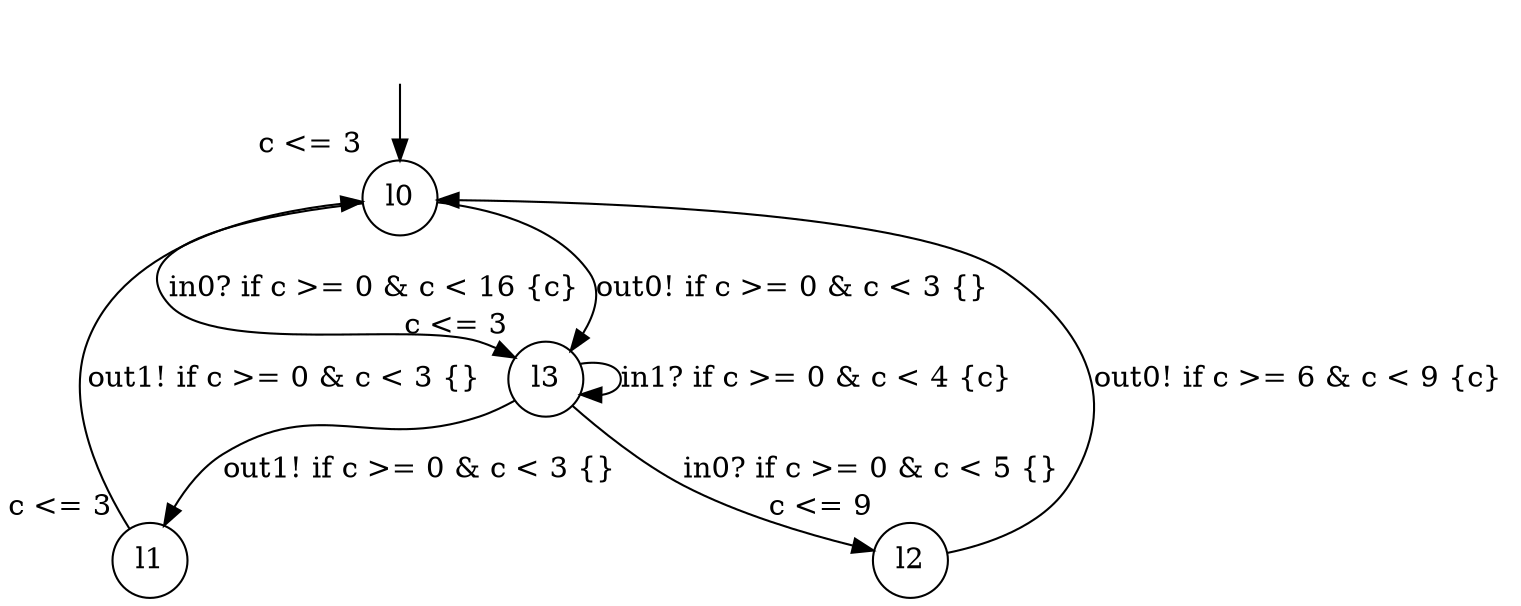 digraph g {
__start0 [label="" shape="none"];
l0 [shape="circle" margin=0 label="l0", xlabel="c <= 3"];
l1 [shape="circle" margin=0 label="l1", xlabel="c <= 3"];
l2 [shape="circle" margin=0 label="l2", xlabel="c <= 9"];
l3 [shape="circle" margin=0 label="l3", xlabel="c <= 3"];
l0 -> l3 [label="in0? if c >= 0 & c < 16 {c} "];
l0 -> l3 [label="out0! if c >= 0 & c < 3 {} "];
l1 -> l0 [label="out1! if c >= 0 & c < 3 {} "];
l2 -> l0 [label="out0! if c >= 6 & c < 9 {c} "];
l3 -> l1 [label="out1! if c >= 0 & c < 3 {} "];
l3 -> l2 [label="in0? if c >= 0 & c < 5 {} "];
l3 -> l3 [label="in1? if c >= 0 & c < 4 {c} "];
__start0 -> l0;
}
